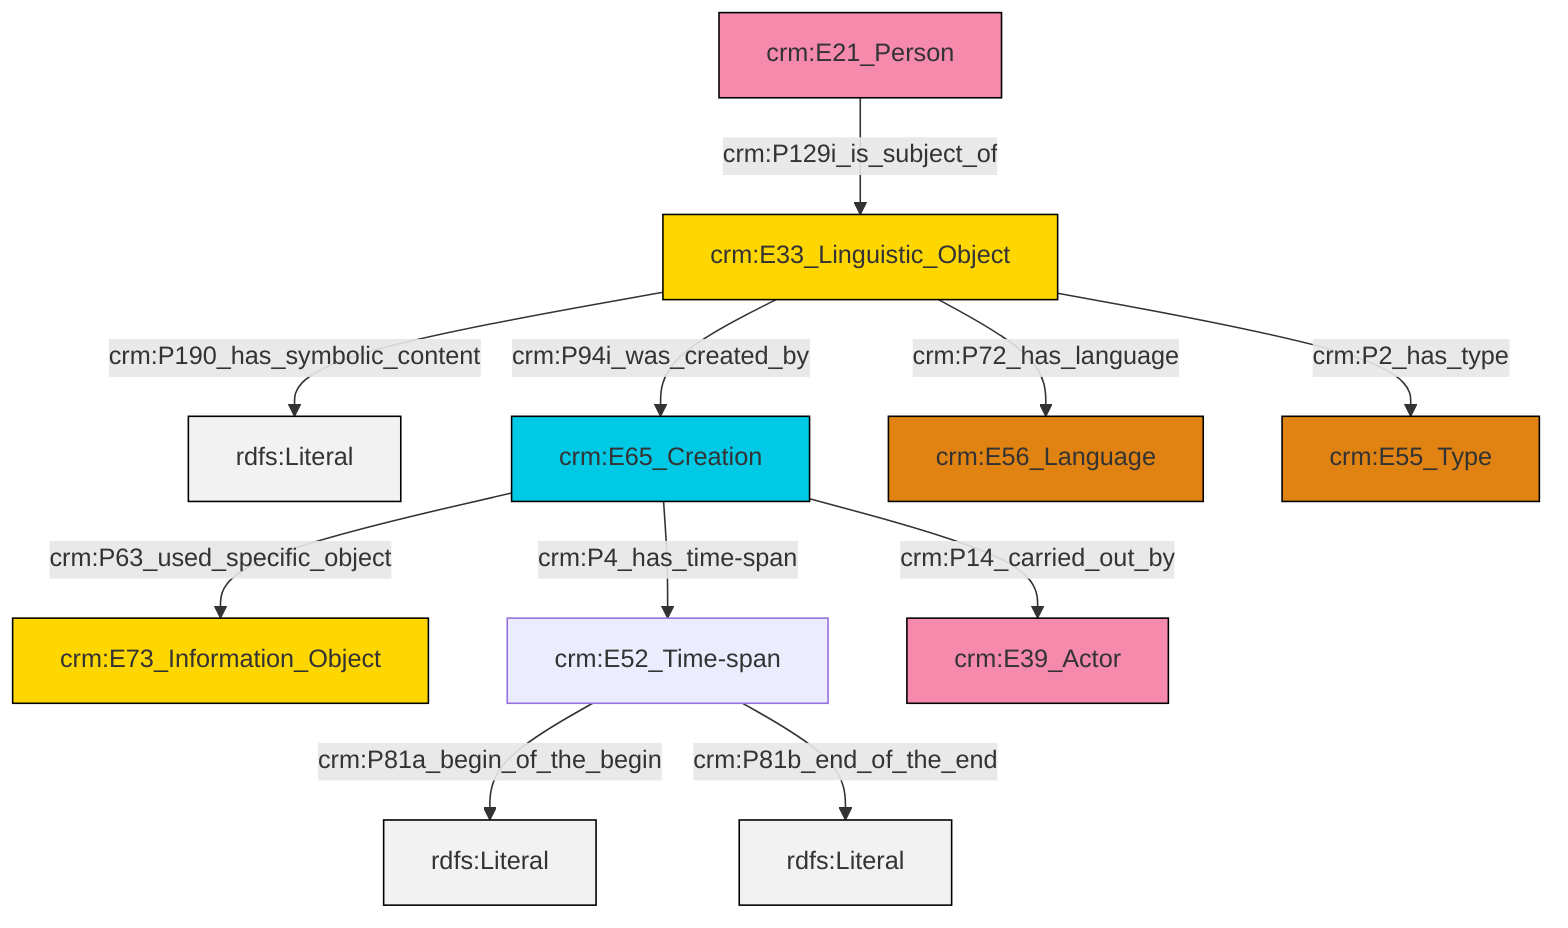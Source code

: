 graph TD
classDef Literal fill:#f2f2f2,stroke:#000000;
classDef CRM_Entity fill:#FFFFFF,stroke:#000000;
classDef Temporal_Entity fill:#00C9E6, stroke:#000000;
classDef Type fill:#E18312, stroke:#000000;
classDef Time-Span fill:#2C9C91, stroke:#000000;
classDef Appellation fill:#FFEB7F, stroke:#000000;
classDef Place fill:#008836, stroke:#000000;
classDef Persistent_Item fill:#B266B2, stroke:#000000;
classDef Conceptual_Object fill:#FFD700, stroke:#000000;
classDef Physical_Thing fill:#D2B48C, stroke:#000000;
classDef Actor fill:#f58aad, stroke:#000000;
classDef PC_Classes fill:#4ce600, stroke:#000000;
classDef Multi fill:#cccccc,stroke:#000000;

0["crm:E33_Linguistic_Object"]:::Conceptual_Object -->|crm:P190_has_symbolic_content| 1[rdfs:Literal]:::Literal
3["crm:E21_Person"]:::Actor -->|crm:P129i_is_subject_of| 0["crm:E33_Linguistic_Object"]:::Conceptual_Object
6["crm:E65_Creation"]:::Temporal_Entity -->|crm:P4_has_time-span| 8["crm:E52_Time-span"]:::Default
8["crm:E52_Time-span"]:::Default -->|crm:P81a_begin_of_the_begin| 9[rdfs:Literal]:::Literal
6["crm:E65_Creation"]:::Temporal_Entity -->|crm:P14_carried_out_by| 10["crm:E39_Actor"]:::Actor
0["crm:E33_Linguistic_Object"]:::Conceptual_Object -->|crm:P94i_was_created_by| 6["crm:E65_Creation"]:::Temporal_Entity
6["crm:E65_Creation"]:::Temporal_Entity -->|crm:P63_used_specific_object| 4["crm:E73_Information_Object"]:::Conceptual_Object
0["crm:E33_Linguistic_Object"]:::Conceptual_Object -->|crm:P72_has_language| 13["crm:E56_Language"]:::Type
0["crm:E33_Linguistic_Object"]:::Conceptual_Object -->|crm:P2_has_type| 15["crm:E55_Type"]:::Type
8["crm:E52_Time-span"]:::Default -->|crm:P81b_end_of_the_end| 18[rdfs:Literal]:::Literal